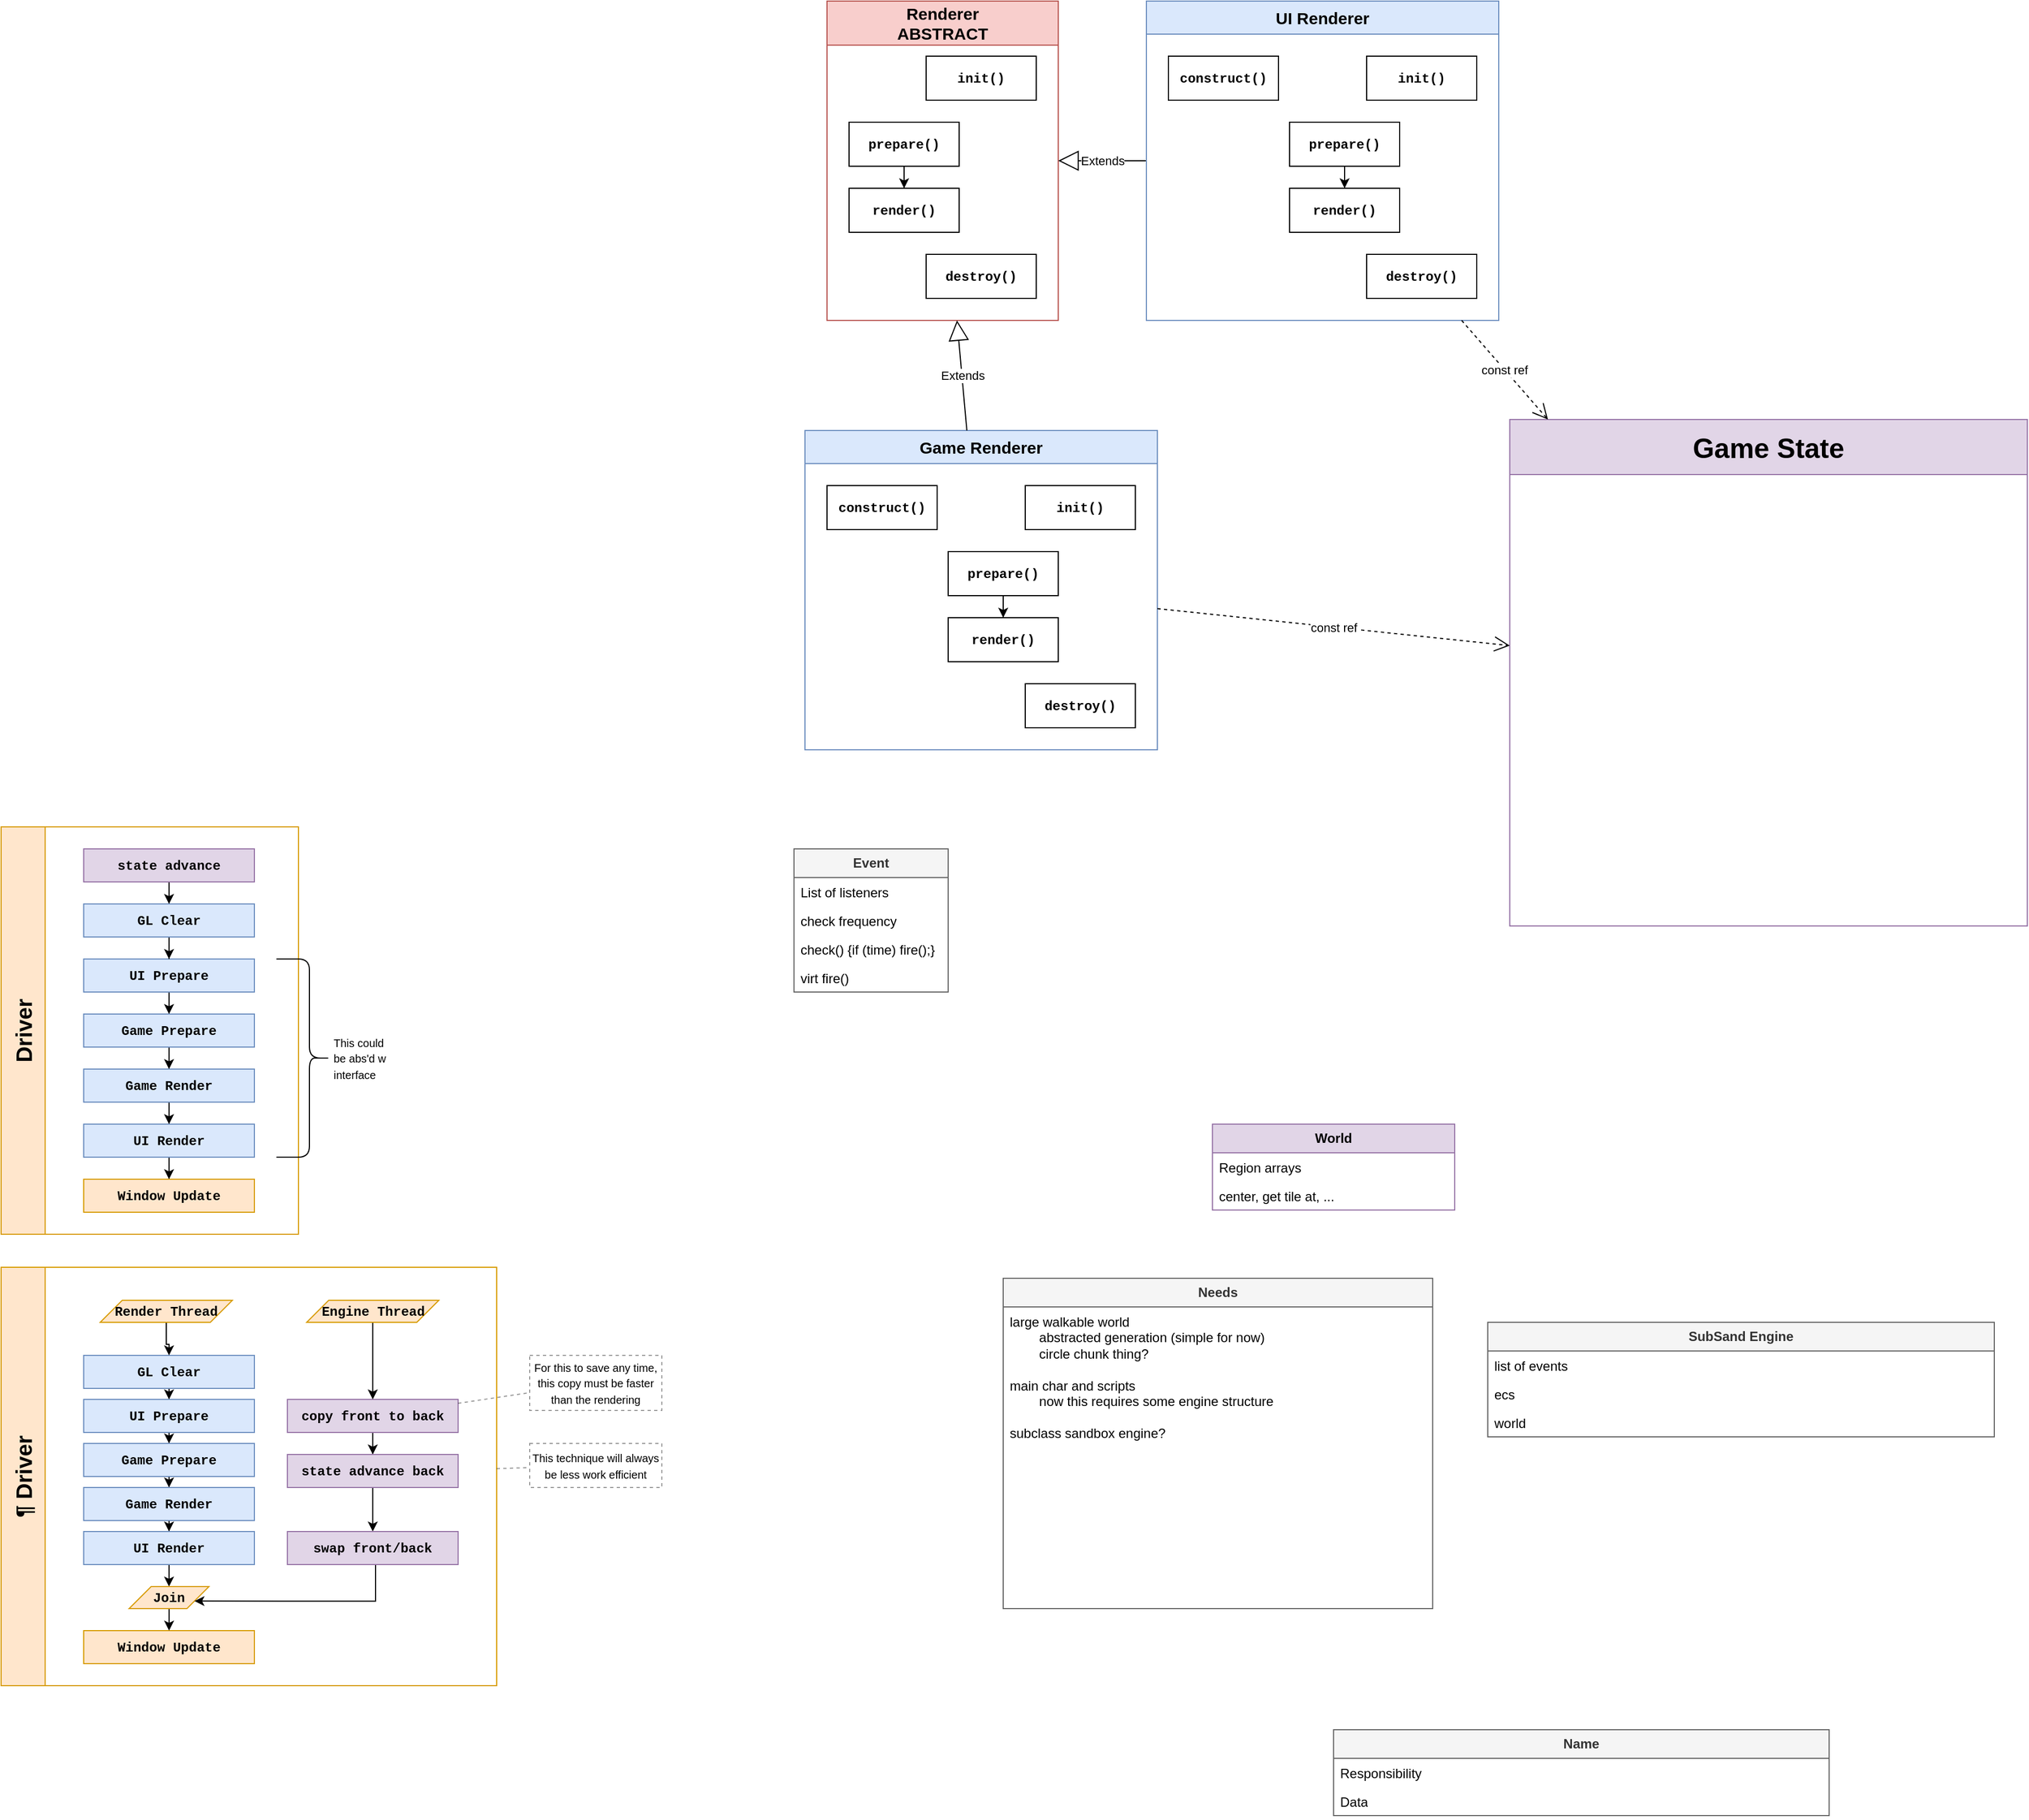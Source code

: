 <mxfile version="24.4.8" type="device">
  <diagram name="Page-1" id="JEAzIKrXxRWVuQYa4M5c">
    <mxGraphModel dx="2048" dy="618" grid="1" gridSize="10" guides="1" tooltips="1" connect="1" arrows="1" fold="1" page="1" pageScale="1" pageWidth="1200" pageHeight="1600" math="0" shadow="0">
      <root>
        <mxCell id="0" />
        <mxCell id="1" parent="0" />
        <mxCell id="Nvr5Osc12EDhb3NBiJlX-1" value="&lt;font style=&quot;font-size: 15px;&quot;&gt;Renderer&lt;/font&gt;&lt;div style=&quot;font-size: 15px;&quot;&gt;&lt;font style=&quot;font-size: 15px;&quot;&gt;ABSTRACT&lt;/font&gt;&lt;/div&gt;" style="swimlane;whiteSpace=wrap;html=1;startSize=40;fillColor=#f8cecc;strokeColor=#b85450;" parent="1" vertex="1">
          <mxGeometry x="80" y="60" width="210" height="290" as="geometry" />
        </mxCell>
        <mxCell id="Nvr5Osc12EDhb3NBiJlX-3" value="&lt;font face=&quot;Courier New&quot;&gt;&lt;b&gt;init()&lt;/b&gt;&lt;/font&gt;" style="rounded=0;whiteSpace=wrap;html=1;" parent="Nvr5Osc12EDhb3NBiJlX-1" vertex="1">
          <mxGeometry x="90" y="50" width="100" height="40" as="geometry" />
        </mxCell>
        <mxCell id="Nvr5Osc12EDhb3NBiJlX-6" style="edgeStyle=orthogonalEdgeStyle;rounded=0;orthogonalLoop=1;jettySize=auto;html=1;" parent="Nvr5Osc12EDhb3NBiJlX-1" source="Nvr5Osc12EDhb3NBiJlX-4" target="Nvr5Osc12EDhb3NBiJlX-5" edge="1">
          <mxGeometry relative="1" as="geometry" />
        </mxCell>
        <mxCell id="Nvr5Osc12EDhb3NBiJlX-4" value="&lt;font face=&quot;Courier New&quot;&gt;&lt;b&gt;prepare()&lt;/b&gt;&lt;/font&gt;" style="rounded=0;whiteSpace=wrap;html=1;" parent="Nvr5Osc12EDhb3NBiJlX-1" vertex="1">
          <mxGeometry x="20" y="110" width="100" height="40" as="geometry" />
        </mxCell>
        <mxCell id="Nvr5Osc12EDhb3NBiJlX-5" value="&lt;font face=&quot;Courier New&quot;&gt;&lt;b&gt;render()&lt;/b&gt;&lt;/font&gt;" style="rounded=0;whiteSpace=wrap;html=1;" parent="Nvr5Osc12EDhb3NBiJlX-1" vertex="1">
          <mxGeometry x="20" y="170" width="100" height="40" as="geometry" />
        </mxCell>
        <mxCell id="Nvr5Osc12EDhb3NBiJlX-7" value="&lt;font face=&quot;Courier New&quot;&gt;&lt;b&gt;destroy()&lt;/b&gt;&lt;/font&gt;" style="rounded=0;whiteSpace=wrap;html=1;" parent="Nvr5Osc12EDhb3NBiJlX-1" vertex="1">
          <mxGeometry x="90" y="230" width="100" height="40" as="geometry" />
        </mxCell>
        <mxCell id="Nvr5Osc12EDhb3NBiJlX-26" value="Extends" style="endArrow=block;endSize=16;endFill=0;html=1;rounded=0;" parent="1" source="Nvr5Osc12EDhb3NBiJlX-27" target="Nvr5Osc12EDhb3NBiJlX-1" edge="1">
          <mxGeometry width="160" relative="1" as="geometry">
            <mxPoint x="570" y="258.265" as="sourcePoint" />
            <mxPoint x="510" y="340" as="targetPoint" />
          </mxGeometry>
        </mxCell>
        <mxCell id="Nvr5Osc12EDhb3NBiJlX-27" value="&lt;span style=&quot;font-size: 15px;&quot;&gt;UI Renderer&lt;/span&gt;" style="swimlane;whiteSpace=wrap;html=1;startSize=30;fillColor=#dae8fc;strokeColor=#6c8ebf;" parent="1" vertex="1">
          <mxGeometry x="370" y="60" width="320" height="290" as="geometry" />
        </mxCell>
        <mxCell id="Nvr5Osc12EDhb3NBiJlX-28" value="&lt;font face=&quot;Courier New&quot;&gt;&lt;b&gt;init()&lt;/b&gt;&lt;/font&gt;" style="rounded=0;whiteSpace=wrap;html=1;" parent="Nvr5Osc12EDhb3NBiJlX-27" vertex="1">
          <mxGeometry x="200" y="50" width="100" height="40" as="geometry" />
        </mxCell>
        <mxCell id="Nvr5Osc12EDhb3NBiJlX-29" style="edgeStyle=orthogonalEdgeStyle;rounded=0;orthogonalLoop=1;jettySize=auto;html=1;" parent="Nvr5Osc12EDhb3NBiJlX-27" source="Nvr5Osc12EDhb3NBiJlX-30" target="Nvr5Osc12EDhb3NBiJlX-31" edge="1">
          <mxGeometry relative="1" as="geometry" />
        </mxCell>
        <mxCell id="Nvr5Osc12EDhb3NBiJlX-30" value="&lt;font face=&quot;Courier New&quot;&gt;&lt;b&gt;prepare()&lt;/b&gt;&lt;/font&gt;" style="rounded=0;whiteSpace=wrap;html=1;" parent="Nvr5Osc12EDhb3NBiJlX-27" vertex="1">
          <mxGeometry x="130" y="110" width="100" height="40" as="geometry" />
        </mxCell>
        <mxCell id="Nvr5Osc12EDhb3NBiJlX-31" value="&lt;font face=&quot;Courier New&quot;&gt;&lt;b&gt;render()&lt;/b&gt;&lt;/font&gt;" style="rounded=0;whiteSpace=wrap;html=1;" parent="Nvr5Osc12EDhb3NBiJlX-27" vertex="1">
          <mxGeometry x="130" y="170" width="100" height="40" as="geometry" />
        </mxCell>
        <mxCell id="Nvr5Osc12EDhb3NBiJlX-32" value="&lt;font face=&quot;Courier New&quot;&gt;&lt;b&gt;destroy()&lt;/b&gt;&lt;/font&gt;" style="rounded=0;whiteSpace=wrap;html=1;" parent="Nvr5Osc12EDhb3NBiJlX-27" vertex="1">
          <mxGeometry x="200" y="230" width="100" height="40" as="geometry" />
        </mxCell>
        <mxCell id="Nvr5Osc12EDhb3NBiJlX-33" value="&lt;font face=&quot;Courier New&quot;&gt;&lt;b&gt;construct()&lt;/b&gt;&lt;/font&gt;" style="rounded=0;whiteSpace=wrap;html=1;" parent="Nvr5Osc12EDhb3NBiJlX-27" vertex="1">
          <mxGeometry x="20" y="50" width="100" height="40" as="geometry" />
        </mxCell>
        <mxCell id="Nvr5Osc12EDhb3NBiJlX-34" value="&lt;span style=&quot;font-size: 15px;&quot;&gt;Game Renderer&lt;/span&gt;" style="swimlane;whiteSpace=wrap;html=1;startSize=30;fillColor=#dae8fc;strokeColor=#6c8ebf;" parent="1" vertex="1">
          <mxGeometry x="60" y="450" width="320" height="290" as="geometry" />
        </mxCell>
        <mxCell id="Nvr5Osc12EDhb3NBiJlX-35" value="&lt;font face=&quot;Courier New&quot;&gt;&lt;b&gt;init()&lt;/b&gt;&lt;/font&gt;" style="rounded=0;whiteSpace=wrap;html=1;" parent="Nvr5Osc12EDhb3NBiJlX-34" vertex="1">
          <mxGeometry x="200" y="50" width="100" height="40" as="geometry" />
        </mxCell>
        <mxCell id="Nvr5Osc12EDhb3NBiJlX-36" style="edgeStyle=orthogonalEdgeStyle;rounded=0;orthogonalLoop=1;jettySize=auto;html=1;" parent="Nvr5Osc12EDhb3NBiJlX-34" source="Nvr5Osc12EDhb3NBiJlX-37" target="Nvr5Osc12EDhb3NBiJlX-38" edge="1">
          <mxGeometry relative="1" as="geometry" />
        </mxCell>
        <mxCell id="Nvr5Osc12EDhb3NBiJlX-37" value="&lt;font face=&quot;Courier New&quot;&gt;&lt;b&gt;prepare()&lt;/b&gt;&lt;/font&gt;" style="rounded=0;whiteSpace=wrap;html=1;" parent="Nvr5Osc12EDhb3NBiJlX-34" vertex="1">
          <mxGeometry x="130" y="110" width="100" height="40" as="geometry" />
        </mxCell>
        <mxCell id="Nvr5Osc12EDhb3NBiJlX-38" value="&lt;font face=&quot;Courier New&quot;&gt;&lt;b&gt;render()&lt;/b&gt;&lt;/font&gt;" style="rounded=0;whiteSpace=wrap;html=1;" parent="Nvr5Osc12EDhb3NBiJlX-34" vertex="1">
          <mxGeometry x="130" y="170" width="100" height="40" as="geometry" />
        </mxCell>
        <mxCell id="Nvr5Osc12EDhb3NBiJlX-39" value="&lt;font face=&quot;Courier New&quot;&gt;&lt;b&gt;destroy()&lt;/b&gt;&lt;/font&gt;" style="rounded=0;whiteSpace=wrap;html=1;" parent="Nvr5Osc12EDhb3NBiJlX-34" vertex="1">
          <mxGeometry x="200" y="230" width="100" height="40" as="geometry" />
        </mxCell>
        <mxCell id="Nvr5Osc12EDhb3NBiJlX-40" value="&lt;font face=&quot;Courier New&quot;&gt;&lt;b&gt;construct()&lt;/b&gt;&lt;/font&gt;" style="rounded=0;whiteSpace=wrap;html=1;" parent="Nvr5Osc12EDhb3NBiJlX-34" vertex="1">
          <mxGeometry x="20" y="50" width="100" height="40" as="geometry" />
        </mxCell>
        <mxCell id="Nvr5Osc12EDhb3NBiJlX-41" value="Extends" style="endArrow=block;endSize=16;endFill=0;html=1;rounded=0;" parent="1" source="Nvr5Osc12EDhb3NBiJlX-34" target="Nvr5Osc12EDhb3NBiJlX-1" edge="1">
          <mxGeometry width="160" relative="1" as="geometry">
            <mxPoint x="350" y="550" as="sourcePoint" />
            <mxPoint x="670" y="450" as="targetPoint" />
          </mxGeometry>
        </mxCell>
        <mxCell id="Nvr5Osc12EDhb3NBiJlX-42" value="&lt;font style=&quot;font-size: 25px;&quot;&gt;Game State&lt;/font&gt;" style="swimlane;whiteSpace=wrap;html=1;fillColor=#e1d5e7;strokeColor=#9673a6;startSize=50;" parent="1" vertex="1">
          <mxGeometry x="700" y="440" width="470" height="460" as="geometry" />
        </mxCell>
        <mxCell id="Nvr5Osc12EDhb3NBiJlX-43" value="const ref" style="endArrow=open;endSize=12;dashed=1;html=1;rounded=0;" parent="1" source="Nvr5Osc12EDhb3NBiJlX-34" target="Nvr5Osc12EDhb3NBiJlX-42" edge="1">
          <mxGeometry width="160" relative="1" as="geometry">
            <mxPoint x="510" y="570" as="sourcePoint" />
            <mxPoint x="670" y="570" as="targetPoint" />
          </mxGeometry>
        </mxCell>
        <mxCell id="Nvr5Osc12EDhb3NBiJlX-44" value="const ref" style="endArrow=open;endSize=12;dashed=1;html=1;rounded=0;" parent="1" source="Nvr5Osc12EDhb3NBiJlX-27" target="Nvr5Osc12EDhb3NBiJlX-42" edge="1">
          <mxGeometry width="160" relative="1" as="geometry">
            <mxPoint x="390" y="658" as="sourcePoint" />
            <mxPoint x="670" y="752" as="targetPoint" />
          </mxGeometry>
        </mxCell>
        <mxCell id="Nvr5Osc12EDhb3NBiJlX-46" value="&lt;font style=&quot;font-size: 20px;&quot;&gt;Driver&lt;/font&gt;" style="swimlane;horizontal=0;whiteSpace=wrap;html=1;fillColor=#ffe6cc;strokeColor=#d79b00;startSize=40;" parent="1" vertex="1">
          <mxGeometry x="-670" y="810" width="270" height="370" as="geometry" />
        </mxCell>
        <mxCell id="Nvr5Osc12EDhb3NBiJlX-53" style="edgeStyle=orthogonalEdgeStyle;rounded=0;orthogonalLoop=1;jettySize=auto;html=1;" parent="Nvr5Osc12EDhb3NBiJlX-46" source="Nvr5Osc12EDhb3NBiJlX-47" target="Nvr5Osc12EDhb3NBiJlX-52" edge="1">
          <mxGeometry relative="1" as="geometry" />
        </mxCell>
        <mxCell id="Nvr5Osc12EDhb3NBiJlX-47" value="&lt;font face=&quot;Courier New&quot;&gt;&lt;b&gt;state advance&lt;/b&gt;&lt;/font&gt;" style="rounded=0;whiteSpace=wrap;html=1;fillColor=#e1d5e7;strokeColor=#9673a6;" parent="Nvr5Osc12EDhb3NBiJlX-46" vertex="1">
          <mxGeometry x="75" y="20" width="155" height="30" as="geometry" />
        </mxCell>
        <mxCell id="Nvr5Osc12EDhb3NBiJlX-55" style="edgeStyle=orthogonalEdgeStyle;rounded=0;orthogonalLoop=1;jettySize=auto;html=1;" parent="Nvr5Osc12EDhb3NBiJlX-46" source="Nvr5Osc12EDhb3NBiJlX-48" target="Nvr5Osc12EDhb3NBiJlX-49" edge="1">
          <mxGeometry relative="1" as="geometry" />
        </mxCell>
        <mxCell id="Nvr5Osc12EDhb3NBiJlX-48" value="&lt;font face=&quot;Courier New&quot;&gt;&lt;b&gt;UI Prepare&lt;/b&gt;&lt;/font&gt;" style="rounded=0;whiteSpace=wrap;html=1;fillColor=#dae8fc;strokeColor=#6c8ebf;" parent="Nvr5Osc12EDhb3NBiJlX-46" vertex="1">
          <mxGeometry x="75" y="120" width="155" height="30" as="geometry" />
        </mxCell>
        <mxCell id="Nvr5Osc12EDhb3NBiJlX-56" style="edgeStyle=orthogonalEdgeStyle;rounded=0;orthogonalLoop=1;jettySize=auto;html=1;" parent="Nvr5Osc12EDhb3NBiJlX-46" source="Nvr5Osc12EDhb3NBiJlX-49" target="Nvr5Osc12EDhb3NBiJlX-50" edge="1">
          <mxGeometry relative="1" as="geometry" />
        </mxCell>
        <mxCell id="Nvr5Osc12EDhb3NBiJlX-49" value="&lt;font face=&quot;Courier New&quot;&gt;&lt;b&gt;Game Prepare&lt;/b&gt;&lt;/font&gt;" style="rounded=0;whiteSpace=wrap;html=1;fillColor=#dae8fc;strokeColor=#6c8ebf;" parent="Nvr5Osc12EDhb3NBiJlX-46" vertex="1">
          <mxGeometry x="75" y="170" width="155" height="30" as="geometry" />
        </mxCell>
        <mxCell id="Nvr5Osc12EDhb3NBiJlX-57" style="edgeStyle=orthogonalEdgeStyle;rounded=0;orthogonalLoop=1;jettySize=auto;html=1;" parent="Nvr5Osc12EDhb3NBiJlX-46" source="Nvr5Osc12EDhb3NBiJlX-50" target="Nvr5Osc12EDhb3NBiJlX-51" edge="1">
          <mxGeometry relative="1" as="geometry" />
        </mxCell>
        <mxCell id="Nvr5Osc12EDhb3NBiJlX-50" value="&lt;font face=&quot;Courier New&quot;&gt;&lt;b&gt;Game Render&lt;/b&gt;&lt;/font&gt;" style="rounded=0;whiteSpace=wrap;html=1;fillColor=#dae8fc;strokeColor=#6c8ebf;" parent="Nvr5Osc12EDhb3NBiJlX-46" vertex="1">
          <mxGeometry x="75" y="220" width="155" height="30" as="geometry" />
        </mxCell>
        <mxCell id="Nvr5Osc12EDhb3NBiJlX-59" style="edgeStyle=orthogonalEdgeStyle;rounded=0;orthogonalLoop=1;jettySize=auto;html=1;" parent="Nvr5Osc12EDhb3NBiJlX-46" source="Nvr5Osc12EDhb3NBiJlX-51" target="Nvr5Osc12EDhb3NBiJlX-58" edge="1">
          <mxGeometry relative="1" as="geometry" />
        </mxCell>
        <mxCell id="Nvr5Osc12EDhb3NBiJlX-51" value="&lt;font face=&quot;Courier New&quot;&gt;&lt;b&gt;UI Render&lt;/b&gt;&lt;/font&gt;" style="rounded=0;whiteSpace=wrap;html=1;fillColor=#dae8fc;strokeColor=#6c8ebf;" parent="Nvr5Osc12EDhb3NBiJlX-46" vertex="1">
          <mxGeometry x="75" y="270" width="155" height="30" as="geometry" />
        </mxCell>
        <mxCell id="Nvr5Osc12EDhb3NBiJlX-54" style="edgeStyle=orthogonalEdgeStyle;rounded=0;orthogonalLoop=1;jettySize=auto;html=1;" parent="Nvr5Osc12EDhb3NBiJlX-46" source="Nvr5Osc12EDhb3NBiJlX-52" target="Nvr5Osc12EDhb3NBiJlX-48" edge="1">
          <mxGeometry relative="1" as="geometry" />
        </mxCell>
        <mxCell id="Nvr5Osc12EDhb3NBiJlX-52" value="&lt;font face=&quot;Courier New&quot;&gt;&lt;b&gt;GL Clear&lt;/b&gt;&lt;/font&gt;" style="rounded=0;whiteSpace=wrap;html=1;fillColor=#dae8fc;strokeColor=#6c8ebf;" parent="Nvr5Osc12EDhb3NBiJlX-46" vertex="1">
          <mxGeometry x="75" y="70" width="155" height="30" as="geometry" />
        </mxCell>
        <mxCell id="Nvr5Osc12EDhb3NBiJlX-58" value="&lt;font face=&quot;Courier New&quot;&gt;&lt;b&gt;Window Update&lt;/b&gt;&lt;/font&gt;" style="rounded=0;whiteSpace=wrap;html=1;fillColor=#ffe6cc;strokeColor=#d79b00;" parent="Nvr5Osc12EDhb3NBiJlX-46" vertex="1">
          <mxGeometry x="75" y="320" width="155" height="30" as="geometry" />
        </mxCell>
        <mxCell id="Nvr5Osc12EDhb3NBiJlX-60" value="&lt;font style=&quot;font-size: 10px;&quot;&gt;This could be abs&#39;d w interface&lt;/font&gt;" style="shape=curlyBracket;whiteSpace=wrap;html=1;rounded=1;flipH=1;labelPosition=right;verticalLabelPosition=middle;align=left;verticalAlign=middle;size=0.4;" parent="1" vertex="1">
          <mxGeometry x="-420" y="930" width="50" height="180" as="geometry" />
        </mxCell>
        <mxCell id="Nvr5Osc12EDhb3NBiJlX-61" value="&lt;font style=&quot;font-size: 20px;&quot;&gt;¶ Driver&lt;/font&gt;" style="swimlane;horizontal=0;whiteSpace=wrap;html=1;fillColor=#ffe6cc;strokeColor=#d79b00;startSize=40;" parent="1" vertex="1">
          <mxGeometry x="-670" y="1210" width="450" height="380" as="geometry" />
        </mxCell>
        <mxCell id="Nvr5Osc12EDhb3NBiJlX-85" style="edgeStyle=orthogonalEdgeStyle;rounded=0;orthogonalLoop=1;jettySize=auto;html=1;" parent="Nvr5Osc12EDhb3NBiJlX-61" source="Nvr5Osc12EDhb3NBiJlX-63" target="Nvr5Osc12EDhb3NBiJlX-84" edge="1">
          <mxGeometry relative="1" as="geometry" />
        </mxCell>
        <mxCell id="Nvr5Osc12EDhb3NBiJlX-63" value="&lt;font face=&quot;Courier New&quot;&gt;&lt;b&gt;copy front to back&lt;/b&gt;&lt;/font&gt;" style="rounded=0;whiteSpace=wrap;html=1;fillColor=#e1d5e7;strokeColor=#9673a6;" parent="Nvr5Osc12EDhb3NBiJlX-61" vertex="1">
          <mxGeometry x="260" y="120" width="155" height="30" as="geometry" />
        </mxCell>
        <mxCell id="Nvr5Osc12EDhb3NBiJlX-64" style="edgeStyle=orthogonalEdgeStyle;rounded=0;orthogonalLoop=1;jettySize=auto;html=1;" parent="Nvr5Osc12EDhb3NBiJlX-61" source="Nvr5Osc12EDhb3NBiJlX-65" target="Nvr5Osc12EDhb3NBiJlX-67" edge="1">
          <mxGeometry relative="1" as="geometry" />
        </mxCell>
        <mxCell id="Nvr5Osc12EDhb3NBiJlX-66" style="edgeStyle=orthogonalEdgeStyle;rounded=0;orthogonalLoop=1;jettySize=auto;html=1;" parent="Nvr5Osc12EDhb3NBiJlX-61" source="Nvr5Osc12EDhb3NBiJlX-67" target="Nvr5Osc12EDhb3NBiJlX-69" edge="1">
          <mxGeometry relative="1" as="geometry" />
        </mxCell>
        <mxCell id="Nvr5Osc12EDhb3NBiJlX-67" value="&lt;font face=&quot;Courier New&quot;&gt;&lt;b&gt;Game Prepare&lt;/b&gt;&lt;/font&gt;" style="rounded=0;whiteSpace=wrap;html=1;fillColor=#dae8fc;strokeColor=#6c8ebf;" parent="Nvr5Osc12EDhb3NBiJlX-61" vertex="1">
          <mxGeometry x="75" y="160" width="155" height="30" as="geometry" />
        </mxCell>
        <mxCell id="Nvr5Osc12EDhb3NBiJlX-68" style="edgeStyle=orthogonalEdgeStyle;rounded=0;orthogonalLoop=1;jettySize=auto;html=1;" parent="Nvr5Osc12EDhb3NBiJlX-61" source="Nvr5Osc12EDhb3NBiJlX-69" target="Nvr5Osc12EDhb3NBiJlX-71" edge="1">
          <mxGeometry relative="1" as="geometry" />
        </mxCell>
        <mxCell id="Nvr5Osc12EDhb3NBiJlX-69" value="&lt;font face=&quot;Courier New&quot;&gt;&lt;b&gt;Game Render&lt;/b&gt;&lt;/font&gt;" style="rounded=0;whiteSpace=wrap;html=1;fillColor=#dae8fc;strokeColor=#6c8ebf;" parent="Nvr5Osc12EDhb3NBiJlX-61" vertex="1">
          <mxGeometry x="75" y="200" width="155" height="30" as="geometry" />
        </mxCell>
        <mxCell id="Nvr5Osc12EDhb3NBiJlX-87" style="edgeStyle=orthogonalEdgeStyle;rounded=0;orthogonalLoop=1;jettySize=auto;html=1;" parent="Nvr5Osc12EDhb3NBiJlX-61" source="Nvr5Osc12EDhb3NBiJlX-71" target="Nvr5Osc12EDhb3NBiJlX-86" edge="1">
          <mxGeometry relative="1" as="geometry" />
        </mxCell>
        <mxCell id="Nvr5Osc12EDhb3NBiJlX-71" value="&lt;font face=&quot;Courier New&quot;&gt;&lt;b&gt;UI Render&lt;/b&gt;&lt;/font&gt;" style="rounded=0;whiteSpace=wrap;html=1;fillColor=#dae8fc;strokeColor=#6c8ebf;" parent="Nvr5Osc12EDhb3NBiJlX-61" vertex="1">
          <mxGeometry x="75" y="240" width="155" height="30" as="geometry" />
        </mxCell>
        <mxCell id="Nvr5Osc12EDhb3NBiJlX-101" style="edgeStyle=orthogonalEdgeStyle;rounded=0;orthogonalLoop=1;jettySize=auto;html=1;entryX=0.5;entryY=0;entryDx=0;entryDy=0;" parent="Nvr5Osc12EDhb3NBiJlX-61" source="Nvr5Osc12EDhb3NBiJlX-73" target="Nvr5Osc12EDhb3NBiJlX-65" edge="1">
          <mxGeometry relative="1" as="geometry" />
        </mxCell>
        <mxCell id="Nvr5Osc12EDhb3NBiJlX-73" value="&lt;font face=&quot;Courier New&quot;&gt;&lt;b&gt;GL Clear&lt;/b&gt;&lt;/font&gt;" style="rounded=0;whiteSpace=wrap;html=1;fillColor=#dae8fc;strokeColor=#6c8ebf;" parent="Nvr5Osc12EDhb3NBiJlX-61" vertex="1">
          <mxGeometry x="75" y="80" width="155" height="30" as="geometry" />
        </mxCell>
        <mxCell id="Nvr5Osc12EDhb3NBiJlX-74" value="&lt;font face=&quot;Courier New&quot;&gt;&lt;b&gt;Window Update&lt;/b&gt;&lt;/font&gt;" style="rounded=0;whiteSpace=wrap;html=1;fillColor=#ffe6cc;strokeColor=#d79b00;" parent="Nvr5Osc12EDhb3NBiJlX-61" vertex="1">
          <mxGeometry x="75" y="330" width="155" height="30" as="geometry" />
        </mxCell>
        <mxCell id="Nvr5Osc12EDhb3NBiJlX-83" style="edgeStyle=orthogonalEdgeStyle;rounded=0;orthogonalLoop=1;jettySize=auto;html=1;entryX=0.5;entryY=0;entryDx=0;entryDy=0;" parent="Nvr5Osc12EDhb3NBiJlX-61" source="sQQ3VaDpg-WrfRXjGf0c-1" target="Nvr5Osc12EDhb3NBiJlX-63" edge="1">
          <mxGeometry relative="1" as="geometry" />
        </mxCell>
        <mxCell id="Nvr5Osc12EDhb3NBiJlX-98" style="edgeStyle=orthogonalEdgeStyle;rounded=0;orthogonalLoop=1;jettySize=auto;html=1;" parent="Nvr5Osc12EDhb3NBiJlX-61" source="Nvr5Osc12EDhb3NBiJlX-76" target="Nvr5Osc12EDhb3NBiJlX-73" edge="1">
          <mxGeometry relative="1" as="geometry" />
        </mxCell>
        <mxCell id="Nvr5Osc12EDhb3NBiJlX-76" value="&lt;b style=&quot;font-family: &amp;quot;Courier New&amp;quot;;&quot;&gt;Render Thread&lt;/b&gt;" style="shape=parallelogram;perimeter=parallelogramPerimeter;whiteSpace=wrap;html=1;fixedSize=1;fillColor=#ffe6cc;strokeColor=#d79b00;" parent="Nvr5Osc12EDhb3NBiJlX-61" vertex="1">
          <mxGeometry x="90" y="30" width="120" height="20" as="geometry" />
        </mxCell>
        <mxCell id="Nvr5Osc12EDhb3NBiJlX-93" style="edgeStyle=orthogonalEdgeStyle;rounded=0;orthogonalLoop=1;jettySize=auto;html=1;" parent="Nvr5Osc12EDhb3NBiJlX-61" source="Nvr5Osc12EDhb3NBiJlX-84" target="Nvr5Osc12EDhb3NBiJlX-89" edge="1">
          <mxGeometry relative="1" as="geometry" />
        </mxCell>
        <mxCell id="Nvr5Osc12EDhb3NBiJlX-84" value="&lt;font face=&quot;Courier New&quot;&gt;&lt;b&gt;state advance back&lt;/b&gt;&lt;/font&gt;" style="rounded=0;whiteSpace=wrap;html=1;fillColor=#e1d5e7;strokeColor=#9673a6;" parent="Nvr5Osc12EDhb3NBiJlX-61" vertex="1">
          <mxGeometry x="260" y="170" width="155" height="30" as="geometry" />
        </mxCell>
        <mxCell id="Nvr5Osc12EDhb3NBiJlX-88" style="edgeStyle=orthogonalEdgeStyle;rounded=0;orthogonalLoop=1;jettySize=auto;html=1;" parent="Nvr5Osc12EDhb3NBiJlX-61" source="Nvr5Osc12EDhb3NBiJlX-86" target="Nvr5Osc12EDhb3NBiJlX-74" edge="1">
          <mxGeometry relative="1" as="geometry" />
        </mxCell>
        <mxCell id="Nvr5Osc12EDhb3NBiJlX-86" value="&lt;b style=&quot;font-family: &amp;quot;Courier New&amp;quot;;&quot;&gt;Join&lt;/b&gt;" style="shape=parallelogram;perimeter=parallelogramPerimeter;whiteSpace=wrap;html=1;fixedSize=1;fillColor=#ffe6cc;strokeColor=#d79b00;" parent="Nvr5Osc12EDhb3NBiJlX-61" vertex="1">
          <mxGeometry x="116.25" y="290" width="72.5" height="20" as="geometry" />
        </mxCell>
        <mxCell id="Nvr5Osc12EDhb3NBiJlX-92" style="edgeStyle=orthogonalEdgeStyle;rounded=0;orthogonalLoop=1;jettySize=auto;html=1;entryX=1;entryY=0.75;entryDx=0;entryDy=0;" parent="Nvr5Osc12EDhb3NBiJlX-61" source="Nvr5Osc12EDhb3NBiJlX-89" target="Nvr5Osc12EDhb3NBiJlX-86" edge="1">
          <mxGeometry relative="1" as="geometry">
            <mxPoint x="337.5" y="305" as="targetPoint" />
            <Array as="points">
              <mxPoint x="340" y="303" />
            </Array>
          </mxGeometry>
        </mxCell>
        <mxCell id="Nvr5Osc12EDhb3NBiJlX-89" value="&lt;font face=&quot;Courier New&quot;&gt;&lt;b&gt;swap front/back&lt;/b&gt;&lt;/font&gt;" style="rounded=0;whiteSpace=wrap;html=1;fillColor=#e1d5e7;strokeColor=#9673a6;" parent="Nvr5Osc12EDhb3NBiJlX-61" vertex="1">
          <mxGeometry x="260" y="240" width="155" height="30" as="geometry" />
        </mxCell>
        <mxCell id="Nvr5Osc12EDhb3NBiJlX-65" value="&lt;font face=&quot;Courier New&quot;&gt;&lt;b&gt;UI Prepare&lt;/b&gt;&lt;/font&gt;" style="rounded=0;whiteSpace=wrap;html=1;fillColor=#dae8fc;strokeColor=#6c8ebf;" parent="Nvr5Osc12EDhb3NBiJlX-61" vertex="1">
          <mxGeometry x="75" y="120" width="155" height="30" as="geometry" />
        </mxCell>
        <mxCell id="sQQ3VaDpg-WrfRXjGf0c-1" value="&lt;b style=&quot;font-family: &amp;quot;Courier New&amp;quot;;&quot;&gt;Engine Thread&lt;/b&gt;" style="shape=parallelogram;perimeter=parallelogramPerimeter;whiteSpace=wrap;html=1;fixedSize=1;fillColor=#ffe6cc;strokeColor=#d79b00;" parent="Nvr5Osc12EDhb3NBiJlX-61" vertex="1">
          <mxGeometry x="277.5" y="30" width="120" height="20" as="geometry" />
        </mxCell>
        <mxCell id="Nvr5Osc12EDhb3NBiJlX-107" value="" style="endArrow=none;html=1;rounded=0;dashed=1;opacity=40;" parent="1" source="Nvr5Osc12EDhb3NBiJlX-63" target="Nvr5Osc12EDhb3NBiJlX-109" edge="1">
          <mxGeometry width="50" height="50" relative="1" as="geometry">
            <mxPoint x="-340" y="1450" as="sourcePoint" />
            <mxPoint x="-290" y="1400" as="targetPoint" />
          </mxGeometry>
        </mxCell>
        <mxCell id="Nvr5Osc12EDhb3NBiJlX-109" value="&lt;span style=&quot;text-align: left;&quot;&gt;&lt;span style=&quot;font-size: 10px;&quot;&gt;For this to save any time, this copy must be faster than the rendering&lt;/span&gt;&lt;/span&gt;" style="whiteSpace=wrap;html=1;dashed=1;opacity=40;" parent="1" vertex="1">
          <mxGeometry x="-190" y="1290" width="120" height="50" as="geometry" />
        </mxCell>
        <mxCell id="Nvr5Osc12EDhb3NBiJlX-110" value="" style="endArrow=none;html=1;rounded=0;dashed=1;opacity=40;" parent="1" source="Nvr5Osc12EDhb3NBiJlX-61" target="Nvr5Osc12EDhb3NBiJlX-111" edge="1">
          <mxGeometry width="50" height="50" relative="1" as="geometry">
            <mxPoint x="-230" y="1444" as="sourcePoint" />
            <mxPoint x="-265" y="1510" as="targetPoint" />
          </mxGeometry>
        </mxCell>
        <mxCell id="Nvr5Osc12EDhb3NBiJlX-111" value="&lt;span style=&quot;text-align: left;&quot;&gt;&lt;span style=&quot;font-size: 10px;&quot;&gt;This technique will always be less work efficient&lt;/span&gt;&lt;/span&gt;" style="whiteSpace=wrap;html=1;dashed=1;opacity=40;" parent="1" vertex="1">
          <mxGeometry x="-190" y="1370" width="120" height="40" as="geometry" />
        </mxCell>
        <mxCell id="sQQ3VaDpg-WrfRXjGf0c-2" value="&lt;b&gt;Event&lt;/b&gt;" style="swimlane;fontStyle=0;childLayout=stackLayout;horizontal=1;startSize=26;fillColor=#f5f5f5;horizontalStack=0;resizeParent=1;resizeParentMax=0;resizeLast=0;collapsible=1;marginBottom=0;whiteSpace=wrap;html=1;strokeColor=#666666;fontColor=#333333;" parent="1" vertex="1">
          <mxGeometry x="50" y="830" width="140" height="130" as="geometry" />
        </mxCell>
        <mxCell id="sQQ3VaDpg-WrfRXjGf0c-3" value="List of listeners" style="text;strokeColor=none;fillColor=none;align=left;verticalAlign=top;spacingLeft=4;spacingRight=4;overflow=hidden;rotatable=0;points=[[0,0.5],[1,0.5]];portConstraint=eastwest;whiteSpace=wrap;html=1;" parent="sQQ3VaDpg-WrfRXjGf0c-2" vertex="1">
          <mxGeometry y="26" width="140" height="26" as="geometry" />
        </mxCell>
        <mxCell id="sQQ3VaDpg-WrfRXjGf0c-4" value="check frequency" style="text;strokeColor=none;fillColor=none;align=left;verticalAlign=top;spacingLeft=4;spacingRight=4;overflow=hidden;rotatable=0;points=[[0,0.5],[1,0.5]];portConstraint=eastwest;whiteSpace=wrap;html=1;" parent="sQQ3VaDpg-WrfRXjGf0c-2" vertex="1">
          <mxGeometry y="52" width="140" height="26" as="geometry" />
        </mxCell>
        <mxCell id="sQQ3VaDpg-WrfRXjGf0c-5" value="check() {if (time) fire();}" style="text;strokeColor=none;fillColor=none;align=left;verticalAlign=top;spacingLeft=4;spacingRight=4;overflow=hidden;rotatable=0;points=[[0,0.5],[1,0.5]];portConstraint=eastwest;whiteSpace=wrap;html=1;" parent="sQQ3VaDpg-WrfRXjGf0c-2" vertex="1">
          <mxGeometry y="78" width="140" height="26" as="geometry" />
        </mxCell>
        <mxCell id="sQQ3VaDpg-WrfRXjGf0c-6" value="virt fire()" style="text;strokeColor=none;fillColor=none;align=left;verticalAlign=top;spacingLeft=4;spacingRight=4;overflow=hidden;rotatable=0;points=[[0,0.5],[1,0.5]];portConstraint=eastwest;whiteSpace=wrap;html=1;" parent="sQQ3VaDpg-WrfRXjGf0c-2" vertex="1">
          <mxGeometry y="104" width="140" height="26" as="geometry" />
        </mxCell>
        <mxCell id="Dr_gWiVqW-axyPOpUI71-1" value="&lt;b&gt;World&lt;/b&gt;" style="swimlane;fontStyle=0;childLayout=stackLayout;horizontal=1;startSize=26;fillColor=#e1d5e7;horizontalStack=0;resizeParent=1;resizeParentMax=0;resizeLast=0;collapsible=1;marginBottom=0;whiteSpace=wrap;html=1;strokeColor=#9673a6;" vertex="1" parent="1">
          <mxGeometry x="430" y="1080" width="220" height="78" as="geometry" />
        </mxCell>
        <mxCell id="Dr_gWiVqW-axyPOpUI71-2" value="Region arrays" style="text;strokeColor=none;fillColor=none;align=left;verticalAlign=top;spacingLeft=4;spacingRight=4;overflow=hidden;rotatable=0;points=[[0,0.5],[1,0.5]];portConstraint=eastwest;whiteSpace=wrap;html=1;" vertex="1" parent="Dr_gWiVqW-axyPOpUI71-1">
          <mxGeometry y="26" width="220" height="26" as="geometry" />
        </mxCell>
        <mxCell id="Dr_gWiVqW-axyPOpUI71-3" value="center, get tile at, ..." style="text;strokeColor=none;fillColor=none;align=left;verticalAlign=top;spacingLeft=4;spacingRight=4;overflow=hidden;rotatable=0;points=[[0,0.5],[1,0.5]];portConstraint=eastwest;whiteSpace=wrap;html=1;" vertex="1" parent="Dr_gWiVqW-axyPOpUI71-1">
          <mxGeometry y="52" width="220" height="26" as="geometry" />
        </mxCell>
        <mxCell id="Dr_gWiVqW-axyPOpUI71-4" value="&lt;b&gt;Needs&lt;/b&gt;" style="swimlane;fontStyle=0;childLayout=stackLayout;horizontal=1;startSize=26;fillColor=#f5f5f5;horizontalStack=0;resizeParent=1;resizeParentMax=0;resizeLast=0;collapsible=1;marginBottom=0;whiteSpace=wrap;html=1;strokeColor=#666666;fontColor=#333333;" vertex="1" parent="1">
          <mxGeometry x="240" y="1220" width="390" height="300" as="geometry" />
        </mxCell>
        <mxCell id="Dr_gWiVqW-axyPOpUI71-5" value="large walkable world&lt;div&gt;&lt;span style=&quot;white-space: pre;&quot;&gt;&#x9;&lt;/span&gt;abstracted generation (simple for now)&lt;br&gt;&lt;/div&gt;&lt;div&gt;&lt;span style=&quot;white-space: pre;&quot;&gt;&#x9;&lt;/span&gt;circle chunk thing?&lt;br&gt;&lt;/div&gt;&lt;div&gt;&lt;br&gt;&lt;/div&gt;&lt;div&gt;main char and scripts&lt;/div&gt;&lt;div&gt;&lt;span style=&quot;white-space: pre;&quot;&gt;&#x9;&lt;/span&gt;now this requires some engine structure&lt;br&gt;&lt;/div&gt;&lt;div&gt;&lt;br&gt;&lt;/div&gt;&lt;div&gt;subclass sandbox engine?&lt;/div&gt;" style="text;strokeColor=none;fillColor=none;align=left;verticalAlign=top;spacingLeft=4;spacingRight=4;overflow=hidden;rotatable=0;points=[[0,0.5],[1,0.5]];portConstraint=eastwest;whiteSpace=wrap;html=1;" vertex="1" parent="Dr_gWiVqW-axyPOpUI71-4">
          <mxGeometry y="26" width="390" height="274" as="geometry" />
        </mxCell>
        <mxCell id="Dr_gWiVqW-axyPOpUI71-7" value="&lt;b&gt;SubSand Engine&lt;/b&gt;" style="swimlane;fontStyle=0;childLayout=stackLayout;horizontal=1;startSize=26;fillColor=#f5f5f5;horizontalStack=0;resizeParent=1;resizeParentMax=0;resizeLast=0;collapsible=1;marginBottom=0;whiteSpace=wrap;html=1;strokeColor=#666666;fontColor=#333333;" vertex="1" parent="1">
          <mxGeometry x="680" y="1260" width="460" height="104" as="geometry" />
        </mxCell>
        <mxCell id="Dr_gWiVqW-axyPOpUI71-8" value="list of events" style="text;strokeColor=none;fillColor=none;align=left;verticalAlign=top;spacingLeft=4;spacingRight=4;overflow=hidden;rotatable=0;points=[[0,0.5],[1,0.5]];portConstraint=eastwest;whiteSpace=wrap;html=1;" vertex="1" parent="Dr_gWiVqW-axyPOpUI71-7">
          <mxGeometry y="26" width="460" height="26" as="geometry" />
        </mxCell>
        <mxCell id="Dr_gWiVqW-axyPOpUI71-9" value="ecs" style="text;strokeColor=none;fillColor=none;align=left;verticalAlign=top;spacingLeft=4;spacingRight=4;overflow=hidden;rotatable=0;points=[[0,0.5],[1,0.5]];portConstraint=eastwest;whiteSpace=wrap;html=1;" vertex="1" parent="Dr_gWiVqW-axyPOpUI71-7">
          <mxGeometry y="52" width="460" height="26" as="geometry" />
        </mxCell>
        <mxCell id="Dr_gWiVqW-axyPOpUI71-10" value="world" style="text;strokeColor=none;fillColor=none;align=left;verticalAlign=top;spacingLeft=4;spacingRight=4;overflow=hidden;rotatable=0;points=[[0,0.5],[1,0.5]];portConstraint=eastwest;whiteSpace=wrap;html=1;" vertex="1" parent="Dr_gWiVqW-axyPOpUI71-7">
          <mxGeometry y="78" width="460" height="26" as="geometry" />
        </mxCell>
        <mxCell id="Dr_gWiVqW-axyPOpUI71-11" value="&lt;b&gt;Name&lt;/b&gt;" style="swimlane;fontStyle=0;childLayout=stackLayout;horizontal=1;startSize=26;fillColor=#f5f5f5;horizontalStack=0;resizeParent=1;resizeParentMax=0;resizeLast=0;collapsible=1;marginBottom=0;whiteSpace=wrap;html=1;strokeColor=#666666;fontColor=#333333;" vertex="1" parent="1">
          <mxGeometry x="540" y="1630" width="450" height="78" as="geometry" />
        </mxCell>
        <mxCell id="Dr_gWiVqW-axyPOpUI71-12" value="Responsibility" style="text;strokeColor=none;fillColor=none;align=left;verticalAlign=top;spacingLeft=4;spacingRight=4;overflow=hidden;rotatable=0;points=[[0,0.5],[1,0.5]];portConstraint=eastwest;whiteSpace=wrap;html=1;" vertex="1" parent="Dr_gWiVqW-axyPOpUI71-11">
          <mxGeometry y="26" width="450" height="26" as="geometry" />
        </mxCell>
        <mxCell id="Dr_gWiVqW-axyPOpUI71-13" value="Data" style="text;strokeColor=none;fillColor=none;align=left;verticalAlign=top;spacingLeft=4;spacingRight=4;overflow=hidden;rotatable=0;points=[[0,0.5],[1,0.5]];portConstraint=eastwest;whiteSpace=wrap;html=1;" vertex="1" parent="Dr_gWiVqW-axyPOpUI71-11">
          <mxGeometry y="52" width="450" height="26" as="geometry" />
        </mxCell>
      </root>
    </mxGraphModel>
  </diagram>
</mxfile>
